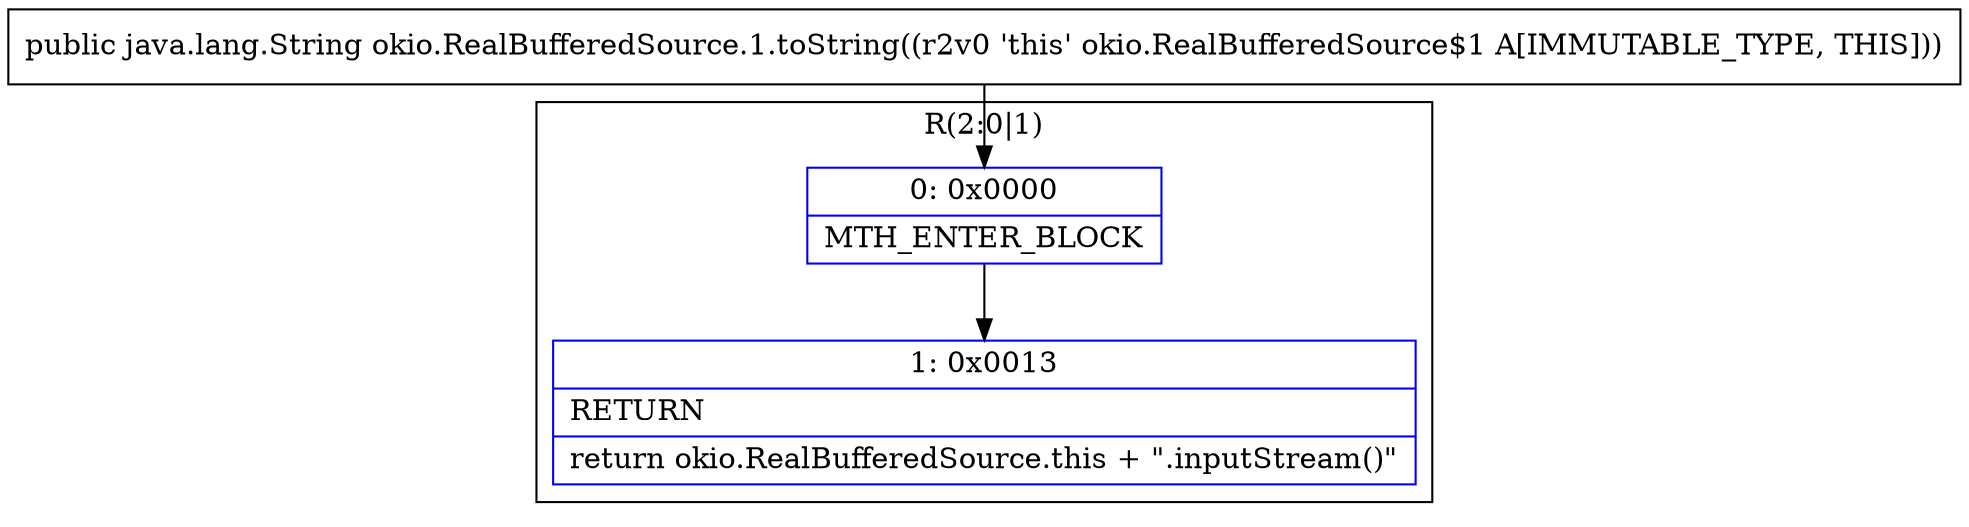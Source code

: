 digraph "CFG forokio.RealBufferedSource.1.toString()Ljava\/lang\/String;" {
subgraph cluster_Region_1836086668 {
label = "R(2:0|1)";
node [shape=record,color=blue];
Node_0 [shape=record,label="{0\:\ 0x0000|MTH_ENTER_BLOCK\l}"];
Node_1 [shape=record,label="{1\:\ 0x0013|RETURN\l|return okio.RealBufferedSource.this + \".inputStream()\"\l}"];
}
MethodNode[shape=record,label="{public java.lang.String okio.RealBufferedSource.1.toString((r2v0 'this' okio.RealBufferedSource$1 A[IMMUTABLE_TYPE, THIS])) }"];
MethodNode -> Node_0;
Node_0 -> Node_1;
}

